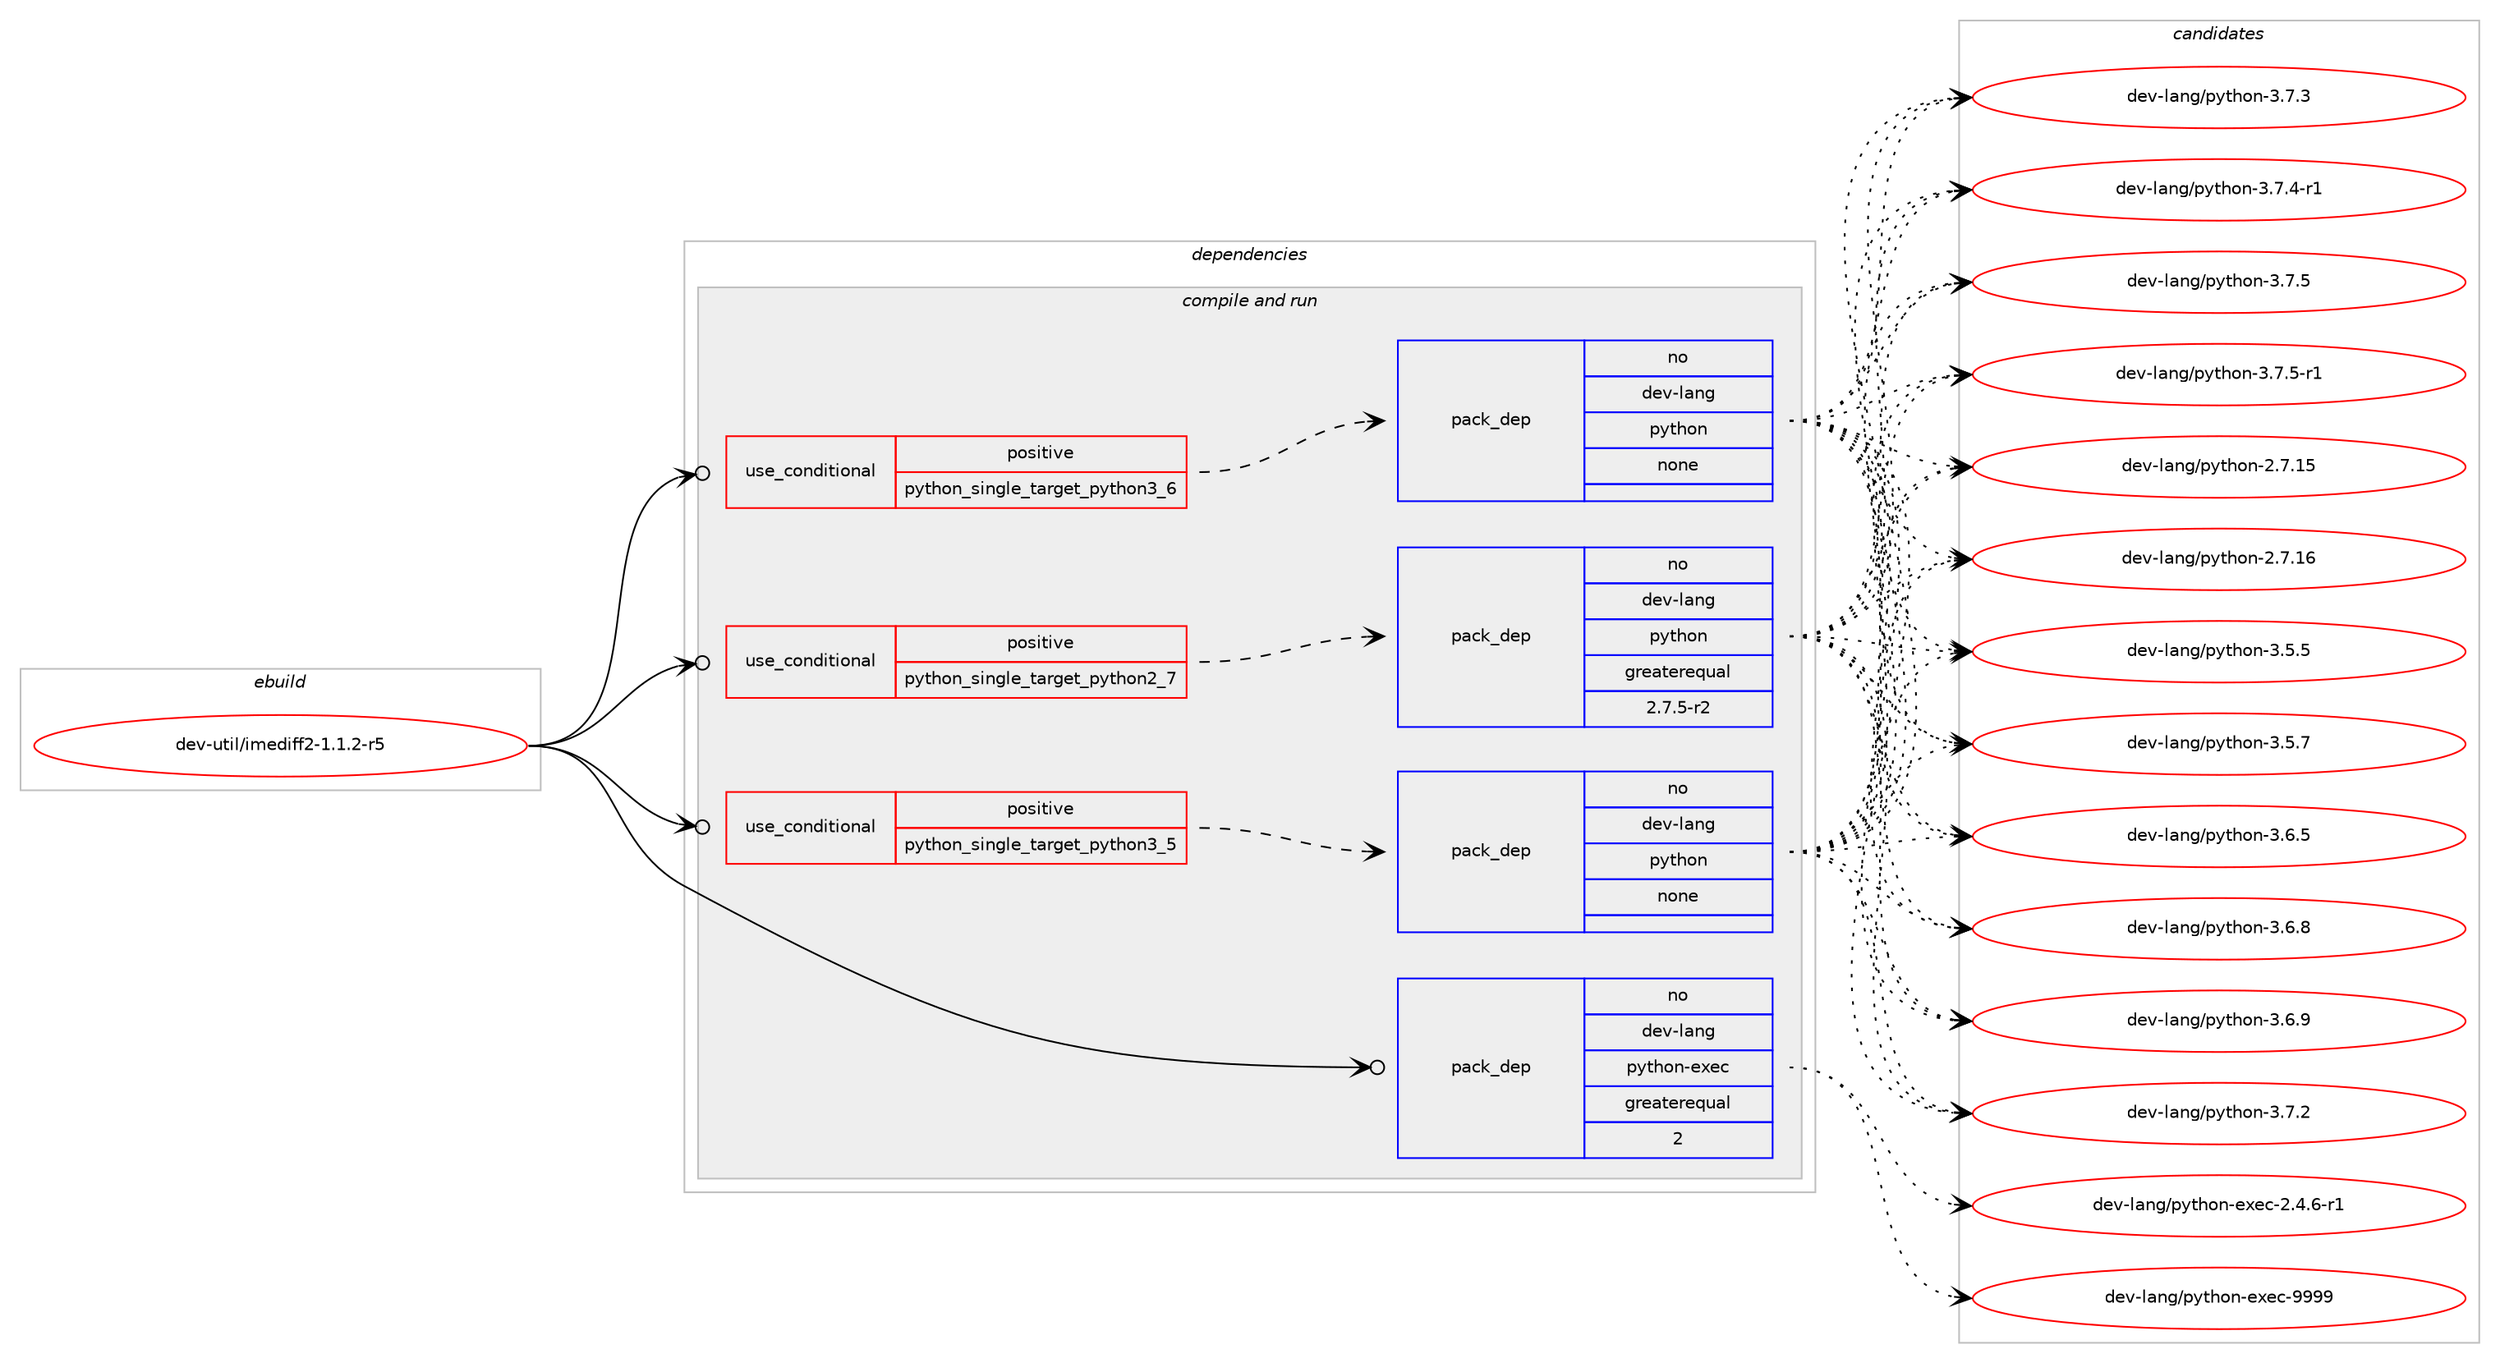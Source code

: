digraph prolog {

# *************
# Graph options
# *************

newrank=true;
concentrate=true;
compound=true;
graph [rankdir=LR,fontname=Helvetica,fontsize=10,ranksep=1.5];#, ranksep=2.5, nodesep=0.2];
edge  [arrowhead=vee];
node  [fontname=Helvetica,fontsize=10];

# **********
# The ebuild
# **********

subgraph cluster_leftcol {
color=gray;
rank=same;
label=<<i>ebuild</i>>;
id [label="dev-util/imediff2-1.1.2-r5", color=red, width=4, href="../dev-util/imediff2-1.1.2-r5.svg"];
}

# ****************
# The dependencies
# ****************

subgraph cluster_midcol {
color=gray;
label=<<i>dependencies</i>>;
subgraph cluster_compile {
fillcolor="#eeeeee";
style=filled;
label=<<i>compile</i>>;
}
subgraph cluster_compileandrun {
fillcolor="#eeeeee";
style=filled;
label=<<i>compile and run</i>>;
subgraph cond182847 {
dependency729805 [label=<<TABLE BORDER="0" CELLBORDER="1" CELLSPACING="0" CELLPADDING="4"><TR><TD ROWSPAN="3" CELLPADDING="10">use_conditional</TD></TR><TR><TD>positive</TD></TR><TR><TD>python_single_target_python2_7</TD></TR></TABLE>>, shape=none, color=red];
subgraph pack534810 {
dependency729806 [label=<<TABLE BORDER="0" CELLBORDER="1" CELLSPACING="0" CELLPADDING="4" WIDTH="220"><TR><TD ROWSPAN="6" CELLPADDING="30">pack_dep</TD></TR><TR><TD WIDTH="110">no</TD></TR><TR><TD>dev-lang</TD></TR><TR><TD>python</TD></TR><TR><TD>greaterequal</TD></TR><TR><TD>2.7.5-r2</TD></TR></TABLE>>, shape=none, color=blue];
}
dependency729805:e -> dependency729806:w [weight=20,style="dashed",arrowhead="vee"];
}
id:e -> dependency729805:w [weight=20,style="solid",arrowhead="odotvee"];
subgraph cond182848 {
dependency729807 [label=<<TABLE BORDER="0" CELLBORDER="1" CELLSPACING="0" CELLPADDING="4"><TR><TD ROWSPAN="3" CELLPADDING="10">use_conditional</TD></TR><TR><TD>positive</TD></TR><TR><TD>python_single_target_python3_5</TD></TR></TABLE>>, shape=none, color=red];
subgraph pack534811 {
dependency729808 [label=<<TABLE BORDER="0" CELLBORDER="1" CELLSPACING="0" CELLPADDING="4" WIDTH="220"><TR><TD ROWSPAN="6" CELLPADDING="30">pack_dep</TD></TR><TR><TD WIDTH="110">no</TD></TR><TR><TD>dev-lang</TD></TR><TR><TD>python</TD></TR><TR><TD>none</TD></TR><TR><TD></TD></TR></TABLE>>, shape=none, color=blue];
}
dependency729807:e -> dependency729808:w [weight=20,style="dashed",arrowhead="vee"];
}
id:e -> dependency729807:w [weight=20,style="solid",arrowhead="odotvee"];
subgraph cond182849 {
dependency729809 [label=<<TABLE BORDER="0" CELLBORDER="1" CELLSPACING="0" CELLPADDING="4"><TR><TD ROWSPAN="3" CELLPADDING="10">use_conditional</TD></TR><TR><TD>positive</TD></TR><TR><TD>python_single_target_python3_6</TD></TR></TABLE>>, shape=none, color=red];
subgraph pack534812 {
dependency729810 [label=<<TABLE BORDER="0" CELLBORDER="1" CELLSPACING="0" CELLPADDING="4" WIDTH="220"><TR><TD ROWSPAN="6" CELLPADDING="30">pack_dep</TD></TR><TR><TD WIDTH="110">no</TD></TR><TR><TD>dev-lang</TD></TR><TR><TD>python</TD></TR><TR><TD>none</TD></TR><TR><TD></TD></TR></TABLE>>, shape=none, color=blue];
}
dependency729809:e -> dependency729810:w [weight=20,style="dashed",arrowhead="vee"];
}
id:e -> dependency729809:w [weight=20,style="solid",arrowhead="odotvee"];
subgraph pack534813 {
dependency729811 [label=<<TABLE BORDER="0" CELLBORDER="1" CELLSPACING="0" CELLPADDING="4" WIDTH="220"><TR><TD ROWSPAN="6" CELLPADDING="30">pack_dep</TD></TR><TR><TD WIDTH="110">no</TD></TR><TR><TD>dev-lang</TD></TR><TR><TD>python-exec</TD></TR><TR><TD>greaterequal</TD></TR><TR><TD>2</TD></TR></TABLE>>, shape=none, color=blue];
}
id:e -> dependency729811:w [weight=20,style="solid",arrowhead="odotvee"];
}
subgraph cluster_run {
fillcolor="#eeeeee";
style=filled;
label=<<i>run</i>>;
}
}

# **************
# The candidates
# **************

subgraph cluster_choices {
rank=same;
color=gray;
label=<<i>candidates</i>>;

subgraph choice534810 {
color=black;
nodesep=1;
choice10010111845108971101034711212111610411111045504655464953 [label="dev-lang/python-2.7.15", color=red, width=4,href="../dev-lang/python-2.7.15.svg"];
choice10010111845108971101034711212111610411111045504655464954 [label="dev-lang/python-2.7.16", color=red, width=4,href="../dev-lang/python-2.7.16.svg"];
choice100101118451089711010347112121116104111110455146534653 [label="dev-lang/python-3.5.5", color=red, width=4,href="../dev-lang/python-3.5.5.svg"];
choice100101118451089711010347112121116104111110455146534655 [label="dev-lang/python-3.5.7", color=red, width=4,href="../dev-lang/python-3.5.7.svg"];
choice100101118451089711010347112121116104111110455146544653 [label="dev-lang/python-3.6.5", color=red, width=4,href="../dev-lang/python-3.6.5.svg"];
choice100101118451089711010347112121116104111110455146544656 [label="dev-lang/python-3.6.8", color=red, width=4,href="../dev-lang/python-3.6.8.svg"];
choice100101118451089711010347112121116104111110455146544657 [label="dev-lang/python-3.6.9", color=red, width=4,href="../dev-lang/python-3.6.9.svg"];
choice100101118451089711010347112121116104111110455146554650 [label="dev-lang/python-3.7.2", color=red, width=4,href="../dev-lang/python-3.7.2.svg"];
choice100101118451089711010347112121116104111110455146554651 [label="dev-lang/python-3.7.3", color=red, width=4,href="../dev-lang/python-3.7.3.svg"];
choice1001011184510897110103471121211161041111104551465546524511449 [label="dev-lang/python-3.7.4-r1", color=red, width=4,href="../dev-lang/python-3.7.4-r1.svg"];
choice100101118451089711010347112121116104111110455146554653 [label="dev-lang/python-3.7.5", color=red, width=4,href="../dev-lang/python-3.7.5.svg"];
choice1001011184510897110103471121211161041111104551465546534511449 [label="dev-lang/python-3.7.5-r1", color=red, width=4,href="../dev-lang/python-3.7.5-r1.svg"];
dependency729806:e -> choice10010111845108971101034711212111610411111045504655464953:w [style=dotted,weight="100"];
dependency729806:e -> choice10010111845108971101034711212111610411111045504655464954:w [style=dotted,weight="100"];
dependency729806:e -> choice100101118451089711010347112121116104111110455146534653:w [style=dotted,weight="100"];
dependency729806:e -> choice100101118451089711010347112121116104111110455146534655:w [style=dotted,weight="100"];
dependency729806:e -> choice100101118451089711010347112121116104111110455146544653:w [style=dotted,weight="100"];
dependency729806:e -> choice100101118451089711010347112121116104111110455146544656:w [style=dotted,weight="100"];
dependency729806:e -> choice100101118451089711010347112121116104111110455146544657:w [style=dotted,weight="100"];
dependency729806:e -> choice100101118451089711010347112121116104111110455146554650:w [style=dotted,weight="100"];
dependency729806:e -> choice100101118451089711010347112121116104111110455146554651:w [style=dotted,weight="100"];
dependency729806:e -> choice1001011184510897110103471121211161041111104551465546524511449:w [style=dotted,weight="100"];
dependency729806:e -> choice100101118451089711010347112121116104111110455146554653:w [style=dotted,weight="100"];
dependency729806:e -> choice1001011184510897110103471121211161041111104551465546534511449:w [style=dotted,weight="100"];
}
subgraph choice534811 {
color=black;
nodesep=1;
choice10010111845108971101034711212111610411111045504655464953 [label="dev-lang/python-2.7.15", color=red, width=4,href="../dev-lang/python-2.7.15.svg"];
choice10010111845108971101034711212111610411111045504655464954 [label="dev-lang/python-2.7.16", color=red, width=4,href="../dev-lang/python-2.7.16.svg"];
choice100101118451089711010347112121116104111110455146534653 [label="dev-lang/python-3.5.5", color=red, width=4,href="../dev-lang/python-3.5.5.svg"];
choice100101118451089711010347112121116104111110455146534655 [label="dev-lang/python-3.5.7", color=red, width=4,href="../dev-lang/python-3.5.7.svg"];
choice100101118451089711010347112121116104111110455146544653 [label="dev-lang/python-3.6.5", color=red, width=4,href="../dev-lang/python-3.6.5.svg"];
choice100101118451089711010347112121116104111110455146544656 [label="dev-lang/python-3.6.8", color=red, width=4,href="../dev-lang/python-3.6.8.svg"];
choice100101118451089711010347112121116104111110455146544657 [label="dev-lang/python-3.6.9", color=red, width=4,href="../dev-lang/python-3.6.9.svg"];
choice100101118451089711010347112121116104111110455146554650 [label="dev-lang/python-3.7.2", color=red, width=4,href="../dev-lang/python-3.7.2.svg"];
choice100101118451089711010347112121116104111110455146554651 [label="dev-lang/python-3.7.3", color=red, width=4,href="../dev-lang/python-3.7.3.svg"];
choice1001011184510897110103471121211161041111104551465546524511449 [label="dev-lang/python-3.7.4-r1", color=red, width=4,href="../dev-lang/python-3.7.4-r1.svg"];
choice100101118451089711010347112121116104111110455146554653 [label="dev-lang/python-3.7.5", color=red, width=4,href="../dev-lang/python-3.7.5.svg"];
choice1001011184510897110103471121211161041111104551465546534511449 [label="dev-lang/python-3.7.5-r1", color=red, width=4,href="../dev-lang/python-3.7.5-r1.svg"];
dependency729808:e -> choice10010111845108971101034711212111610411111045504655464953:w [style=dotted,weight="100"];
dependency729808:e -> choice10010111845108971101034711212111610411111045504655464954:w [style=dotted,weight="100"];
dependency729808:e -> choice100101118451089711010347112121116104111110455146534653:w [style=dotted,weight="100"];
dependency729808:e -> choice100101118451089711010347112121116104111110455146534655:w [style=dotted,weight="100"];
dependency729808:e -> choice100101118451089711010347112121116104111110455146544653:w [style=dotted,weight="100"];
dependency729808:e -> choice100101118451089711010347112121116104111110455146544656:w [style=dotted,weight="100"];
dependency729808:e -> choice100101118451089711010347112121116104111110455146544657:w [style=dotted,weight="100"];
dependency729808:e -> choice100101118451089711010347112121116104111110455146554650:w [style=dotted,weight="100"];
dependency729808:e -> choice100101118451089711010347112121116104111110455146554651:w [style=dotted,weight="100"];
dependency729808:e -> choice1001011184510897110103471121211161041111104551465546524511449:w [style=dotted,weight="100"];
dependency729808:e -> choice100101118451089711010347112121116104111110455146554653:w [style=dotted,weight="100"];
dependency729808:e -> choice1001011184510897110103471121211161041111104551465546534511449:w [style=dotted,weight="100"];
}
subgraph choice534812 {
color=black;
nodesep=1;
choice10010111845108971101034711212111610411111045504655464953 [label="dev-lang/python-2.7.15", color=red, width=4,href="../dev-lang/python-2.7.15.svg"];
choice10010111845108971101034711212111610411111045504655464954 [label="dev-lang/python-2.7.16", color=red, width=4,href="../dev-lang/python-2.7.16.svg"];
choice100101118451089711010347112121116104111110455146534653 [label="dev-lang/python-3.5.5", color=red, width=4,href="../dev-lang/python-3.5.5.svg"];
choice100101118451089711010347112121116104111110455146534655 [label="dev-lang/python-3.5.7", color=red, width=4,href="../dev-lang/python-3.5.7.svg"];
choice100101118451089711010347112121116104111110455146544653 [label="dev-lang/python-3.6.5", color=red, width=4,href="../dev-lang/python-3.6.5.svg"];
choice100101118451089711010347112121116104111110455146544656 [label="dev-lang/python-3.6.8", color=red, width=4,href="../dev-lang/python-3.6.8.svg"];
choice100101118451089711010347112121116104111110455146544657 [label="dev-lang/python-3.6.9", color=red, width=4,href="../dev-lang/python-3.6.9.svg"];
choice100101118451089711010347112121116104111110455146554650 [label="dev-lang/python-3.7.2", color=red, width=4,href="../dev-lang/python-3.7.2.svg"];
choice100101118451089711010347112121116104111110455146554651 [label="dev-lang/python-3.7.3", color=red, width=4,href="../dev-lang/python-3.7.3.svg"];
choice1001011184510897110103471121211161041111104551465546524511449 [label="dev-lang/python-3.7.4-r1", color=red, width=4,href="../dev-lang/python-3.7.4-r1.svg"];
choice100101118451089711010347112121116104111110455146554653 [label="dev-lang/python-3.7.5", color=red, width=4,href="../dev-lang/python-3.7.5.svg"];
choice1001011184510897110103471121211161041111104551465546534511449 [label="dev-lang/python-3.7.5-r1", color=red, width=4,href="../dev-lang/python-3.7.5-r1.svg"];
dependency729810:e -> choice10010111845108971101034711212111610411111045504655464953:w [style=dotted,weight="100"];
dependency729810:e -> choice10010111845108971101034711212111610411111045504655464954:w [style=dotted,weight="100"];
dependency729810:e -> choice100101118451089711010347112121116104111110455146534653:w [style=dotted,weight="100"];
dependency729810:e -> choice100101118451089711010347112121116104111110455146534655:w [style=dotted,weight="100"];
dependency729810:e -> choice100101118451089711010347112121116104111110455146544653:w [style=dotted,weight="100"];
dependency729810:e -> choice100101118451089711010347112121116104111110455146544656:w [style=dotted,weight="100"];
dependency729810:e -> choice100101118451089711010347112121116104111110455146544657:w [style=dotted,weight="100"];
dependency729810:e -> choice100101118451089711010347112121116104111110455146554650:w [style=dotted,weight="100"];
dependency729810:e -> choice100101118451089711010347112121116104111110455146554651:w [style=dotted,weight="100"];
dependency729810:e -> choice1001011184510897110103471121211161041111104551465546524511449:w [style=dotted,weight="100"];
dependency729810:e -> choice100101118451089711010347112121116104111110455146554653:w [style=dotted,weight="100"];
dependency729810:e -> choice1001011184510897110103471121211161041111104551465546534511449:w [style=dotted,weight="100"];
}
subgraph choice534813 {
color=black;
nodesep=1;
choice10010111845108971101034711212111610411111045101120101994550465246544511449 [label="dev-lang/python-exec-2.4.6-r1", color=red, width=4,href="../dev-lang/python-exec-2.4.6-r1.svg"];
choice10010111845108971101034711212111610411111045101120101994557575757 [label="dev-lang/python-exec-9999", color=red, width=4,href="../dev-lang/python-exec-9999.svg"];
dependency729811:e -> choice10010111845108971101034711212111610411111045101120101994550465246544511449:w [style=dotted,weight="100"];
dependency729811:e -> choice10010111845108971101034711212111610411111045101120101994557575757:w [style=dotted,weight="100"];
}
}

}
